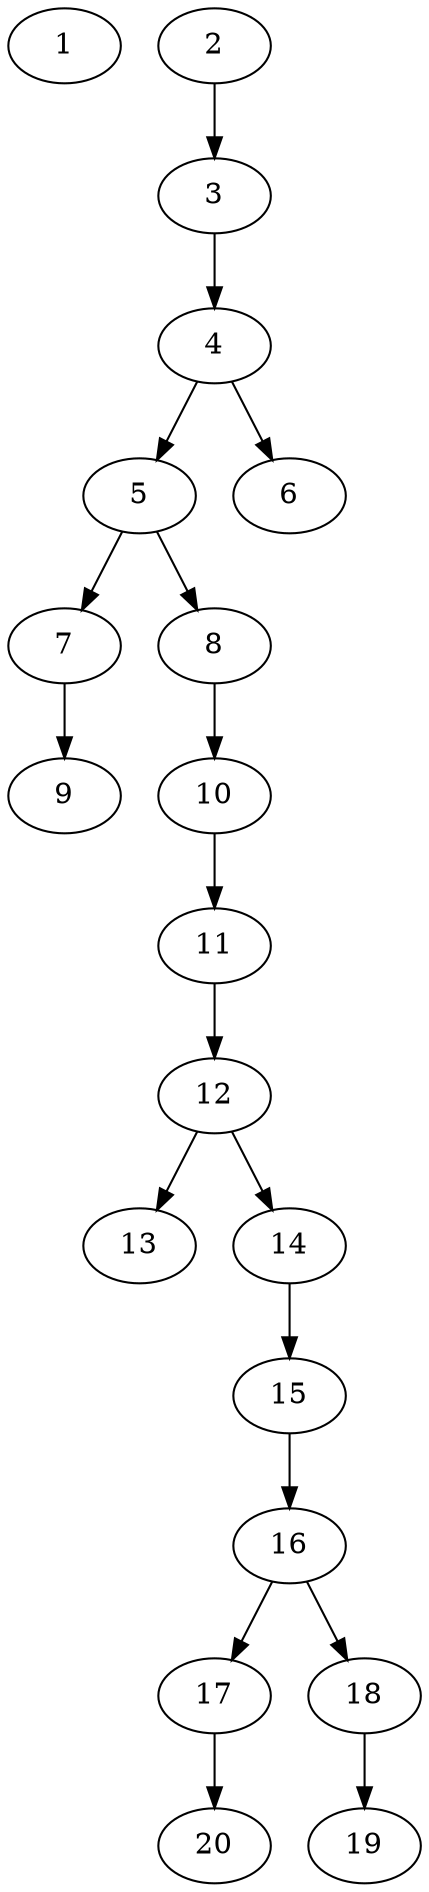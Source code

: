 // DAG automatically generated by daggen at Thu Oct  3 13:58:43 2019
// ./daggen --dot -n 20 --ccr 0.5 --fat 0.3 --regular 0.9 --density 0.5 --mindata 5242880 --maxdata 52428800 
digraph G {
  1 [size="77596672", alpha="0.11", expect_size="38798336"] 
  2 [size="44388352", alpha="0.16", expect_size="22194176"] 
  2 -> 3 [size ="22194176"]
  3 [size="24668160", alpha="0.12", expect_size="12334080"] 
  3 -> 4 [size ="12334080"]
  4 [size="70090752", alpha="0.06", expect_size="35045376"] 
  4 -> 5 [size ="35045376"]
  4 -> 6 [size ="35045376"]
  5 [size="87889920", alpha="0.04", expect_size="43944960"] 
  5 -> 7 [size ="43944960"]
  5 -> 8 [size ="43944960"]
  6 [size="98652160", alpha="0.07", expect_size="49326080"] 
  7 [size="82092032", alpha="0.09", expect_size="41046016"] 
  7 -> 9 [size ="41046016"]
  8 [size="62375936", alpha="0.04", expect_size="31187968"] 
  8 -> 10 [size ="31187968"]
  9 [size="10981376", alpha="0.19", expect_size="5490688"] 
  10 [size="12126208", alpha="0.15", expect_size="6063104"] 
  10 -> 11 [size ="6063104"]
  11 [size="99246080", alpha="0.18", expect_size="49623040"] 
  11 -> 12 [size ="49623040"]
  12 [size="56332288", alpha="0.17", expect_size="28166144"] 
  12 -> 13 [size ="28166144"]
  12 -> 14 [size ="28166144"]
  13 [size="38772736", alpha="0.20", expect_size="19386368"] 
  14 [size="94488576", alpha="0.11", expect_size="47244288"] 
  14 -> 15 [size ="47244288"]
  15 [size="28938240", alpha="0.03", expect_size="14469120"] 
  15 -> 16 [size ="14469120"]
  16 [size="47710208", alpha="0.11", expect_size="23855104"] 
  16 -> 17 [size ="23855104"]
  16 -> 18 [size ="23855104"]
  17 [size="82638848", alpha="0.20", expect_size="41319424"] 
  17 -> 20 [size ="41319424"]
  18 [size="28968960", alpha="0.07", expect_size="14484480"] 
  18 -> 19 [size ="14484480"]
  19 [size="46524416", alpha="0.17", expect_size="23262208"] 
  20 [size="41392128", alpha="0.15", expect_size="20696064"] 
}

